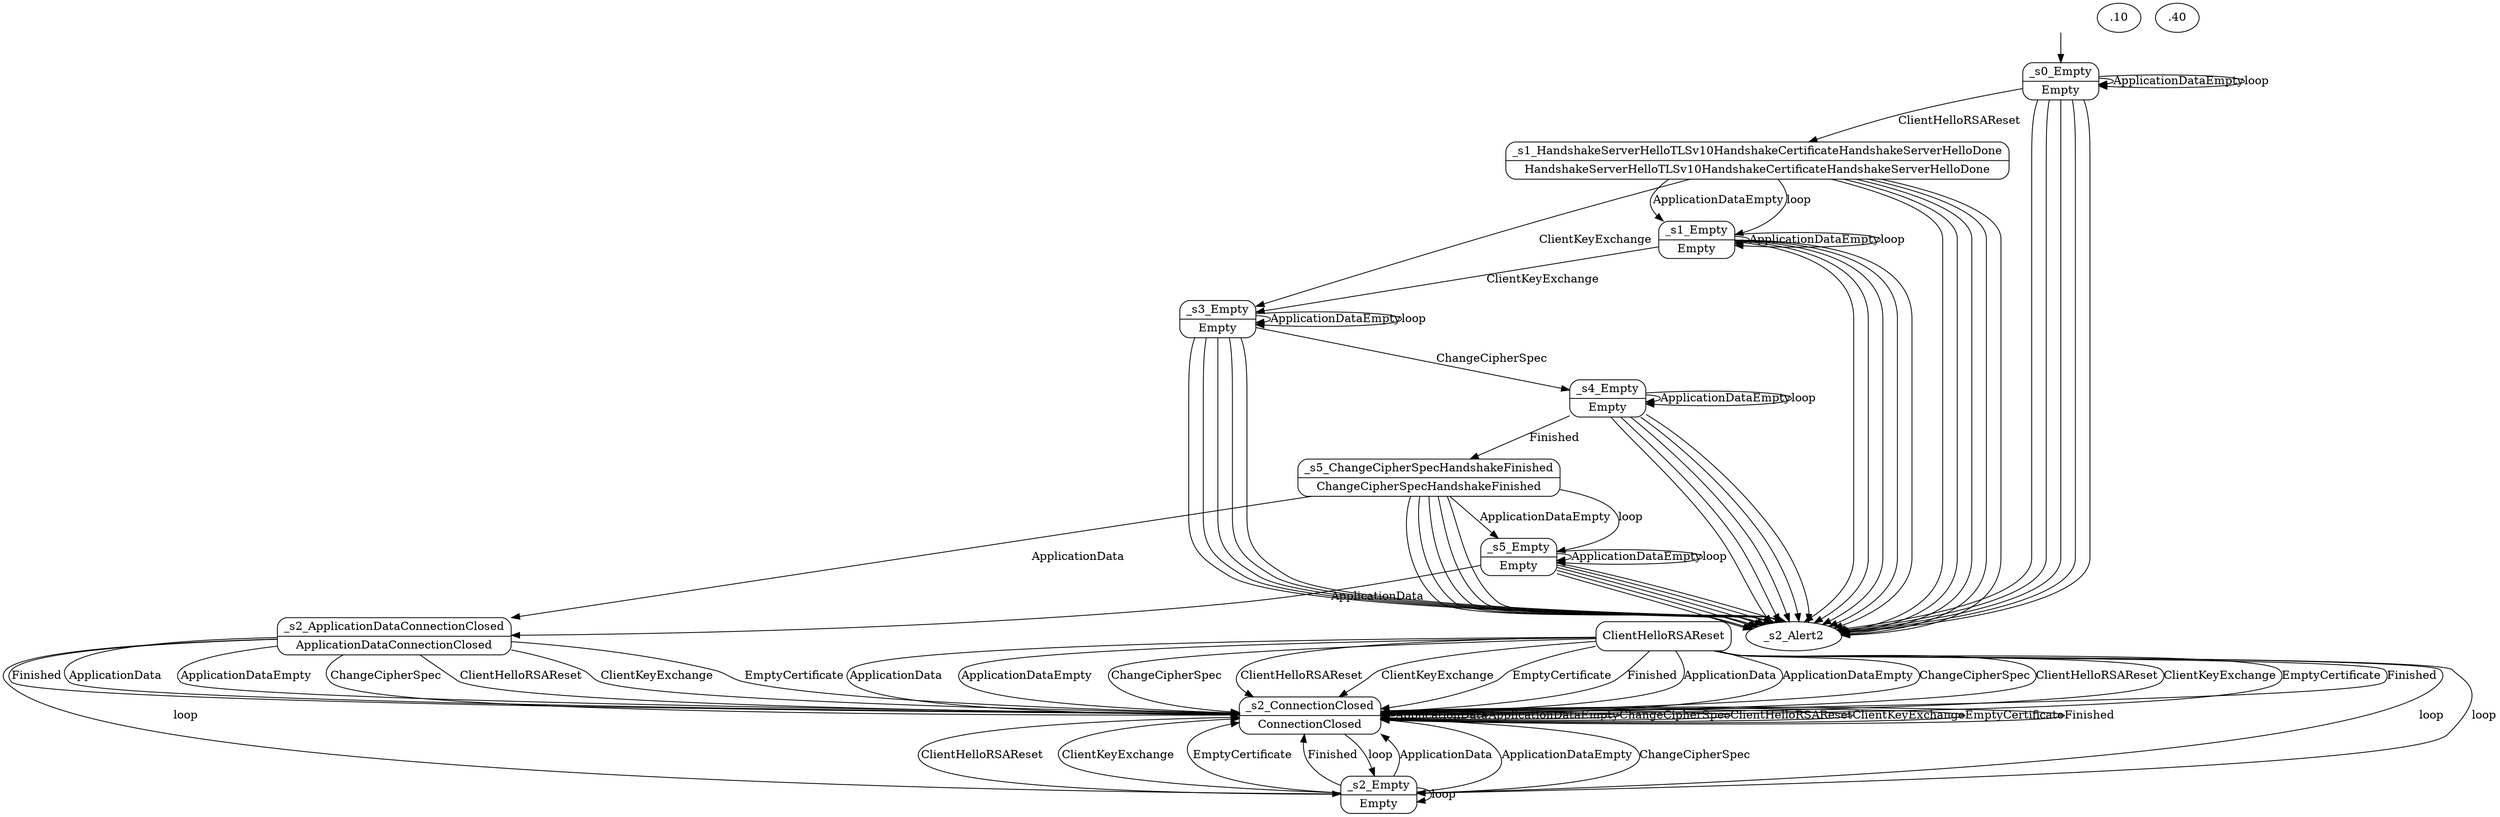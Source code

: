 digraph g {

    __start0 [label="" shape="none"]
    __start0 -> _s0_Empty

    _s0_Empty [label="{ _s0_Empty | Empty }" shape="record" style="rounded"]
    _s1_Empty [label="{ _s1_Empty | Empty }" shape="record" style="rounded"]
    _s1_HandshakeServerHelloTLSv10HandshakeCertificateHandshakeServerHelloDone [label="{ _s1_HandshakeServerHelloTLSv10HandshakeCertificateHandshakeServerHelloDone | HandshakeServerHelloTLSv10HandshakeCertificateHandshakeServerHelloDone }" shape="record" style="rounded"]
    _s2_Alert2.10ConnectionClosed [label="{ _s2_Alert2.10ConnectionClosed | Alert2.10ConnectionClosed }" shape="record" style="rounded"]
    _s2_Alert2.40ConnectionClosed [label="{ _s2_Alert2.40ConnectionClosed | Alert2.40ConnectionClosed }" shape="record" style="rounded"]
    _s2_ApplicationDataConnectionClosed [label="{ _s2_ApplicationDataConnectionClosed | ApplicationDataConnectionClosed }" shape="record" style="rounded"]
    _s2_ConnectionClosed [label="{ _s2_ConnectionClosed | ConnectionClosed }" shape="record" style="rounded"]
    _s2_Empty [label="{ _s2_Empty | Empty }" shape="record" style="rounded"]
    _s3_Empty [label="{ _s3_Empty | Empty }" shape="record" style="rounded"]
    _s4_Empty [label="{ _s4_Empty | Empty }" shape="record" style="rounded"]
    _s5_ChangeCipherSpecHandshakeFinished [label="{ _s5_ChangeCipherSpecHandshakeFinished | ChangeCipherSpecHandshakeFinished }" shape="record" style="rounded"]
    _s5_Empty [label="{ _s5_Empty | Empty }" shape="record" style="rounded"]

    _s0_Empty -> _s0_Empty  [label="ApplicationDataEmpty"]
    _s0_Empty -> _s0_Empty  [label="loop"]
    _s0_Empty -> _s1_HandshakeServerHelloTLSv10HandshakeCertificateHandshakeServerHelloDone  [label="ClientHelloRSAReset"]
    _s0_Empty -> _s2_Alert2.10ConnectionClosed  [label="ApplicationData"]
    _s0_Empty -> _s2_Alert2.10ConnectionClosed  [label="ChangeCipherSpec"]
    _s0_Empty -> _s2_Alert2.10ConnectionClosed  [label="ClientKeyExchange"]
    _s0_Empty -> _s2_Alert2.10ConnectionClosed  [label="EmptyCertificate"]
    _s0_Empty -> _s2_Alert2.10ConnectionClosed  [label="Finished"]
    _s1_Empty -> _s1_Empty  [label="ApplicationDataEmpty"]
    _s1_Empty -> _s1_Empty  [label="loop"]
    _s1_Empty -> _s2_Alert2.10ConnectionClosed  [label="ApplicationData"]
    _s1_Empty -> _s2_Alert2.10ConnectionClosed  [label="ChangeCipherSpec"]
    _s1_Empty -> _s2_Alert2.10ConnectionClosed  [label="ClientHelloRSAReset"]
    _s1_Empty -> _s2_Alert2.10ConnectionClosed  [label="EmptyCertificate"]
    _s1_Empty -> _s2_Alert2.10ConnectionClosed  [label="Finished"]
    _s1_Empty -> _s3_Empty  [label="ClientKeyExchange"]
    _s1_HandshakeServerHelloTLSv10HandshakeCertificateHandshakeServerHelloDone -> _s1_Empty  [label="ApplicationDataEmpty"]
    _s1_HandshakeServerHelloTLSv10HandshakeCertificateHandshakeServerHelloDone -> _s1_Empty  [label="loop"]
    _s1_HandshakeServerHelloTLSv10HandshakeCertificateHandshakeServerHelloDone -> _s2_Alert2.10ConnectionClosed  [label="ApplicationData"]
    _s1_HandshakeServerHelloTLSv10HandshakeCertificateHandshakeServerHelloDone -> _s2_Alert2.10ConnectionClosed  [label="ChangeCipherSpec"]
    _s1_HandshakeServerHelloTLSv10HandshakeCertificateHandshakeServerHelloDone -> _s2_Alert2.10ConnectionClosed  [label="ClientHelloRSAReset"]
    _s1_HandshakeServerHelloTLSv10HandshakeCertificateHandshakeServerHelloDone -> _s2_Alert2.10ConnectionClosed  [label="EmptyCertificate"]
    _s1_HandshakeServerHelloTLSv10HandshakeCertificateHandshakeServerHelloDone -> _s2_Alert2.10ConnectionClosed  [label="Finished"]
    _s1_HandshakeServerHelloTLSv10HandshakeCertificateHandshakeServerHelloDone -> _s3_Empty  [label="ClientKeyExchange"]
    _s2_Alert2.10ConnectionClosed -> _s2_ConnectionClosed  [label="ApplicationData"]
    _s2_Alert2.10ConnectionClosed -> _s2_ConnectionClosed  [label="ApplicationDataEmpty"]
    _s2_Alert2.10ConnectionClosed -> _s2_ConnectionClosed  [label="ChangeCipherSpec"]
    _s2_Alert2.10ConnectionClosed -> _s2_ConnectionClosed  [label="ClientHelloRSAReset"]
    _s2_Alert2.10ConnectionClosed -> _s2_ConnectionClosed  [label="ClientKeyExchange"]
    _s2_Alert2.10ConnectionClosed -> _s2_ConnectionClosed  [label="EmptyCertificate"]
    _s2_Alert2.10ConnectionClosed -> _s2_ConnectionClosed  [label="Finished"]
    _s2_Alert2.10ConnectionClosed -> _s2_Empty  [label="loop"]
    _s2_Alert2.40ConnectionClosed -> _s2_ConnectionClosed  [label="ApplicationData"]
    _s2_Alert2.40ConnectionClosed -> _s2_ConnectionClosed  [label="ApplicationDataEmpty"]
    _s2_Alert2.40ConnectionClosed -> _s2_ConnectionClosed  [label="ChangeCipherSpec"]
    _s2_Alert2.40ConnectionClosed -> _s2_ConnectionClosed  [label="ClientHelloRSAReset"]
    _s2_Alert2.40ConnectionClosed -> _s2_ConnectionClosed  [label="ClientKeyExchange"]
    _s2_Alert2.40ConnectionClosed -> _s2_ConnectionClosed  [label="EmptyCertificate"]
    _s2_Alert2.40ConnectionClosed -> _s2_ConnectionClosed  [label="Finished"]
    _s2_Alert2.40ConnectionClosed -> _s2_Empty  [label="loop"]
    _s2_ApplicationDataConnectionClosed -> _s2_ConnectionClosed  [label="ApplicationData"]
    _s2_ApplicationDataConnectionClosed -> _s2_ConnectionClosed  [label="ApplicationDataEmpty"]
    _s2_ApplicationDataConnectionClosed -> _s2_ConnectionClosed  [label="ChangeCipherSpec"]
    _s2_ApplicationDataConnectionClosed -> _s2_ConnectionClosed  [label="ClientHelloRSAReset"]
    _s2_ApplicationDataConnectionClosed -> _s2_ConnectionClosed  [label="ClientKeyExchange"]
    _s2_ApplicationDataConnectionClosed -> _s2_ConnectionClosed  [label="EmptyCertificate"]
    _s2_ApplicationDataConnectionClosed -> _s2_ConnectionClosed  [label="Finished"]
    _s2_ApplicationDataConnectionClosed -> _s2_Empty  [label="loop"]
    _s2_ConnectionClosed -> _s2_ConnectionClosed  [label="ApplicationData"]
    _s2_ConnectionClosed -> _s2_ConnectionClosed  [label="ApplicationDataEmpty"]
    _s2_ConnectionClosed -> _s2_ConnectionClosed  [label="ChangeCipherSpec"]
    _s2_ConnectionClosed -> _s2_ConnectionClosed  [label="ClientHelloRSAReset"]
    _s2_ConnectionClosed -> _s2_ConnectionClosed  [label="ClientKeyExchange"]
    _s2_ConnectionClosed -> _s2_ConnectionClosed  [label="EmptyCertificate"]
    _s2_ConnectionClosed -> _s2_ConnectionClosed  [label="Finished"]
    _s2_ConnectionClosed -> _s2_Empty  [label="loop"]
    _s2_Empty -> _s2_ConnectionClosed  [label="ApplicationData"]
    _s2_Empty -> _s2_ConnectionClosed  [label="ApplicationDataEmpty"]
    _s2_Empty -> _s2_ConnectionClosed  [label="ChangeCipherSpec"]
    _s2_Empty -> _s2_ConnectionClosed  [label="ClientHelloRSAReset"]
    _s2_Empty -> _s2_ConnectionClosed  [label="ClientKeyExchange"]
    _s2_Empty -> _s2_ConnectionClosed  [label="EmptyCertificate"]
    _s2_Empty -> _s2_ConnectionClosed  [label="Finished"]
    _s2_Empty -> _s2_Empty  [label="loop"]
    _s3_Empty -> _s2_Alert2.10ConnectionClosed  [label="ApplicationData"]
    _s3_Empty -> _s2_Alert2.10ConnectionClosed  [label="ClientHelloRSAReset"]
    _s3_Empty -> _s2_Alert2.10ConnectionClosed  [label="ClientKeyExchange"]
    _s3_Empty -> _s2_Alert2.10ConnectionClosed  [label="EmptyCertificate"]
    _s3_Empty -> _s2_Alert2.10ConnectionClosed  [label="Finished"]
    _s3_Empty -> _s3_Empty  [label="ApplicationDataEmpty"]
    _s3_Empty -> _s3_Empty  [label="loop"]
    _s3_Empty -> _s4_Empty  [label="ChangeCipherSpec"]
    _s4_Empty -> _s2_Alert2.10ConnectionClosed  [label="ApplicationData"]
    _s4_Empty -> _s2_Alert2.10ConnectionClosed  [label="ChangeCipherSpec"]
    _s4_Empty -> _s2_Alert2.10ConnectionClosed  [label="ClientHelloRSAReset"]
    _s4_Empty -> _s2_Alert2.10ConnectionClosed  [label="ClientKeyExchange"]
    _s4_Empty -> _s2_Alert2.10ConnectionClosed  [label="EmptyCertificate"]
    _s4_Empty -> _s4_Empty  [label="ApplicationDataEmpty"]
    _s4_Empty -> _s4_Empty  [label="loop"]
    _s4_Empty -> _s5_ChangeCipherSpecHandshakeFinished  [label="Finished"]
    _s5_ChangeCipherSpecHandshakeFinished -> _s2_Alert2.10ConnectionClosed  [label="ChangeCipherSpec"]
    _s5_ChangeCipherSpecHandshakeFinished -> _s2_Alert2.10ConnectionClosed  [label="ClientKeyExchange"]
    _s5_ChangeCipherSpecHandshakeFinished -> _s2_Alert2.10ConnectionClosed  [label="EmptyCertificate"]
    _s5_ChangeCipherSpecHandshakeFinished -> _s2_Alert2.10ConnectionClosed  [label="Finished"]
    _s5_ChangeCipherSpecHandshakeFinished -> _s2_Alert2.40ConnectionClosed  [label="ClientHelloRSAReset"]
    _s5_ChangeCipherSpecHandshakeFinished -> _s2_ApplicationDataConnectionClosed  [label="ApplicationData"]
    _s5_ChangeCipherSpecHandshakeFinished -> _s5_Empty  [label="ApplicationDataEmpty"]
    _s5_ChangeCipherSpecHandshakeFinished -> _s5_Empty  [label="loop"]
    _s5_Empty -> _s2_Alert2.10ConnectionClosed  [label="ChangeCipherSpec"]
    _s5_Empty -> _s2_Alert2.10ConnectionClosed  [label="ClientKeyExchange"]
    _s5_Empty -> _s2_Alert2.10ConnectionClosed  [label="EmptyCertificate"]
    _s5_Empty -> _s2_Alert2.10ConnectionClosed  [label="Finished"]
    _s5_Empty -> _s2_Alert2.40ConnectionClosed  [label="ClientHelloRSAReset"]
    _s5_Empty -> _s2_ApplicationDataConnectionClosed  [label="ApplicationData"]
    _s5_Empty -> _s5_Empty  [label="ApplicationDataEmpty"]
    _s5_Empty -> _s5_Empty  [label="loop"]
}

